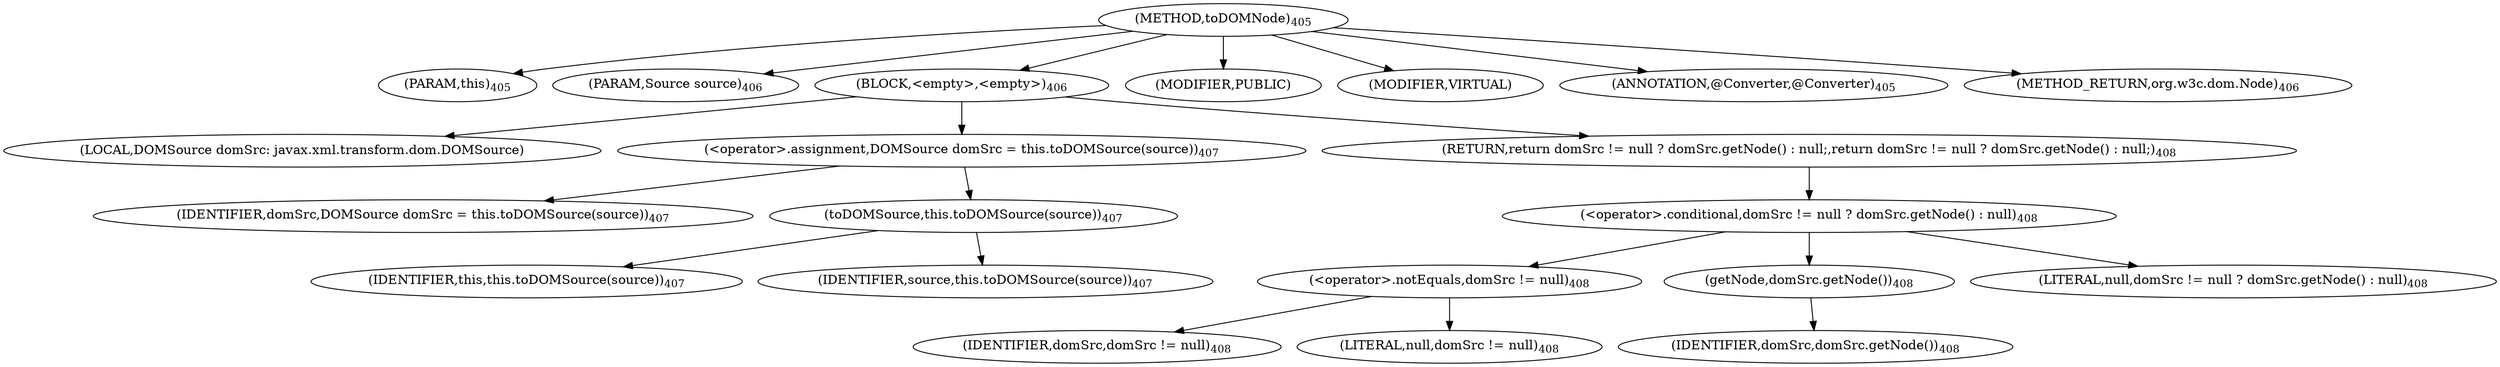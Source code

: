 digraph "toDOMNode" {  
"1075" [label = <(METHOD,toDOMNode)<SUB>405</SUB>> ]
"63" [label = <(PARAM,this)<SUB>405</SUB>> ]
"1076" [label = <(PARAM,Source source)<SUB>406</SUB>> ]
"1077" [label = <(BLOCK,&lt;empty&gt;,&lt;empty&gt;)<SUB>406</SUB>> ]
"1078" [label = <(LOCAL,DOMSource domSrc: javax.xml.transform.dom.DOMSource)> ]
"1079" [label = <(&lt;operator&gt;.assignment,DOMSource domSrc = this.toDOMSource(source))<SUB>407</SUB>> ]
"1080" [label = <(IDENTIFIER,domSrc,DOMSource domSrc = this.toDOMSource(source))<SUB>407</SUB>> ]
"1081" [label = <(toDOMSource,this.toDOMSource(source))<SUB>407</SUB>> ]
"62" [label = <(IDENTIFIER,this,this.toDOMSource(source))<SUB>407</SUB>> ]
"1082" [label = <(IDENTIFIER,source,this.toDOMSource(source))<SUB>407</SUB>> ]
"1083" [label = <(RETURN,return domSrc != null ? domSrc.getNode() : null;,return domSrc != null ? domSrc.getNode() : null;)<SUB>408</SUB>> ]
"1084" [label = <(&lt;operator&gt;.conditional,domSrc != null ? domSrc.getNode() : null)<SUB>408</SUB>> ]
"1085" [label = <(&lt;operator&gt;.notEquals,domSrc != null)<SUB>408</SUB>> ]
"1086" [label = <(IDENTIFIER,domSrc,domSrc != null)<SUB>408</SUB>> ]
"1087" [label = <(LITERAL,null,domSrc != null)<SUB>408</SUB>> ]
"1088" [label = <(getNode,domSrc.getNode())<SUB>408</SUB>> ]
"1089" [label = <(IDENTIFIER,domSrc,domSrc.getNode())<SUB>408</SUB>> ]
"1090" [label = <(LITERAL,null,domSrc != null ? domSrc.getNode() : null)<SUB>408</SUB>> ]
"1091" [label = <(MODIFIER,PUBLIC)> ]
"1092" [label = <(MODIFIER,VIRTUAL)> ]
"1093" [label = <(ANNOTATION,@Converter,@Converter)<SUB>405</SUB>> ]
"1094" [label = <(METHOD_RETURN,org.w3c.dom.Node)<SUB>406</SUB>> ]
  "1075" -> "63" 
  "1075" -> "1076" 
  "1075" -> "1077" 
  "1075" -> "1091" 
  "1075" -> "1092" 
  "1075" -> "1093" 
  "1075" -> "1094" 
  "1077" -> "1078" 
  "1077" -> "1079" 
  "1077" -> "1083" 
  "1079" -> "1080" 
  "1079" -> "1081" 
  "1081" -> "62" 
  "1081" -> "1082" 
  "1083" -> "1084" 
  "1084" -> "1085" 
  "1084" -> "1088" 
  "1084" -> "1090" 
  "1085" -> "1086" 
  "1085" -> "1087" 
  "1088" -> "1089" 
}
